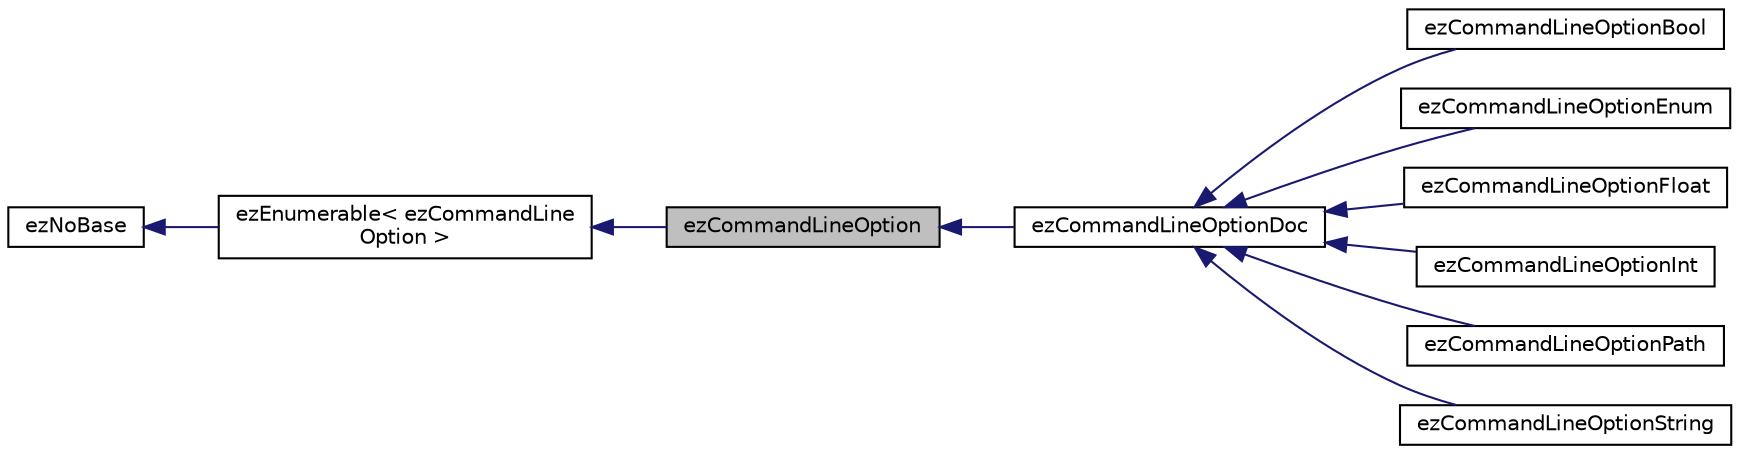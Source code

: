 digraph "ezCommandLineOption"
{
 // LATEX_PDF_SIZE
  edge [fontname="Helvetica",fontsize="10",labelfontname="Helvetica",labelfontsize="10"];
  node [fontname="Helvetica",fontsize="10",shape=record];
  rankdir="LR";
  Node1 [label="ezCommandLineOption",height=0.2,width=0.4,color="black", fillcolor="grey75", style="filled", fontcolor="black",tooltip="ezCommandLineOption (and derived types) are used to define options that the application supports."];
  Node2 -> Node1 [dir="back",color="midnightblue",fontsize="10",style="solid",fontname="Helvetica"];
  Node2 [label="ezEnumerable\< ezCommandLine\lOption \>",height=0.2,width=0.4,color="black", fillcolor="white", style="filled",URL="$d5/d0b/classez_enumerable.htm",tooltip=" "];
  Node3 -> Node2 [dir="back",color="midnightblue",fontsize="10",style="solid",fontname="Helvetica"];
  Node3 [label="ezNoBase",height=0.2,width=0.4,color="black", fillcolor="white", style="filled",URL="$d4/d02/classez_no_base.htm",tooltip="Dummy type to pass to templates and macros that expect a base type for a class that has no base."];
  Node1 -> Node4 [dir="back",color="midnightblue",fontsize="10",style="solid",fontname="Helvetica"];
  Node4 [label="ezCommandLineOptionDoc",height=0.2,width=0.4,color="black", fillcolor="white", style="filled",URL="$d2/d4a/classez_command_line_option_doc.htm",tooltip="ezCommandLineOptionDoc can be used to document a command line option whose logic might be more comple..."];
  Node4 -> Node5 [dir="back",color="midnightblue",fontsize="10",style="solid",fontname="Helvetica"];
  Node5 [label="ezCommandLineOptionBool",height=0.2,width=0.4,color="black", fillcolor="white", style="filled",URL="$d2/dc7/classez_command_line_option_bool.htm",tooltip="This command line option exposes simple on/off switches."];
  Node4 -> Node6 [dir="back",color="midnightblue",fontsize="10",style="solid",fontname="Helvetica"];
  Node6 [label="ezCommandLineOptionEnum",height=0.2,width=0.4,color="black", fillcolor="white", style="filled",URL="$de/d3b/classez_command_line_option_enum.htm",tooltip="An 'enum' option is a string option that only allows certain phrases ('keys')."];
  Node4 -> Node7 [dir="back",color="midnightblue",fontsize="10",style="solid",fontname="Helvetica"];
  Node7 [label="ezCommandLineOptionFloat",height=0.2,width=0.4,color="black", fillcolor="white", style="filled",URL="$de/db0/classez_command_line_option_float.htm",tooltip="This command line option exposes float values, optionally with a min/max range."];
  Node4 -> Node8 [dir="back",color="midnightblue",fontsize="10",style="solid",fontname="Helvetica"];
  Node8 [label="ezCommandLineOptionInt",height=0.2,width=0.4,color="black", fillcolor="white", style="filled",URL="$d9/d05/classez_command_line_option_int.htm",tooltip="This command line option exposes integer values, optionally with a min/max range."];
  Node4 -> Node9 [dir="back",color="midnightblue",fontsize="10",style="solid",fontname="Helvetica"];
  Node9 [label="ezCommandLineOptionPath",height=0.2,width=0.4,color="black", fillcolor="white", style="filled",URL="$da/d6e/classez_command_line_option_path.htm",tooltip="This command line option exposes absolute paths. If the user provides a relative path,..."];
  Node4 -> Node10 [dir="back",color="midnightblue",fontsize="10",style="solid",fontname="Helvetica"];
  Node10 [label="ezCommandLineOptionString",height=0.2,width=0.4,color="black", fillcolor="white", style="filled",URL="$d1/d4c/classez_command_line_option_string.htm",tooltip="This command line option exposes simple string values."];
}
